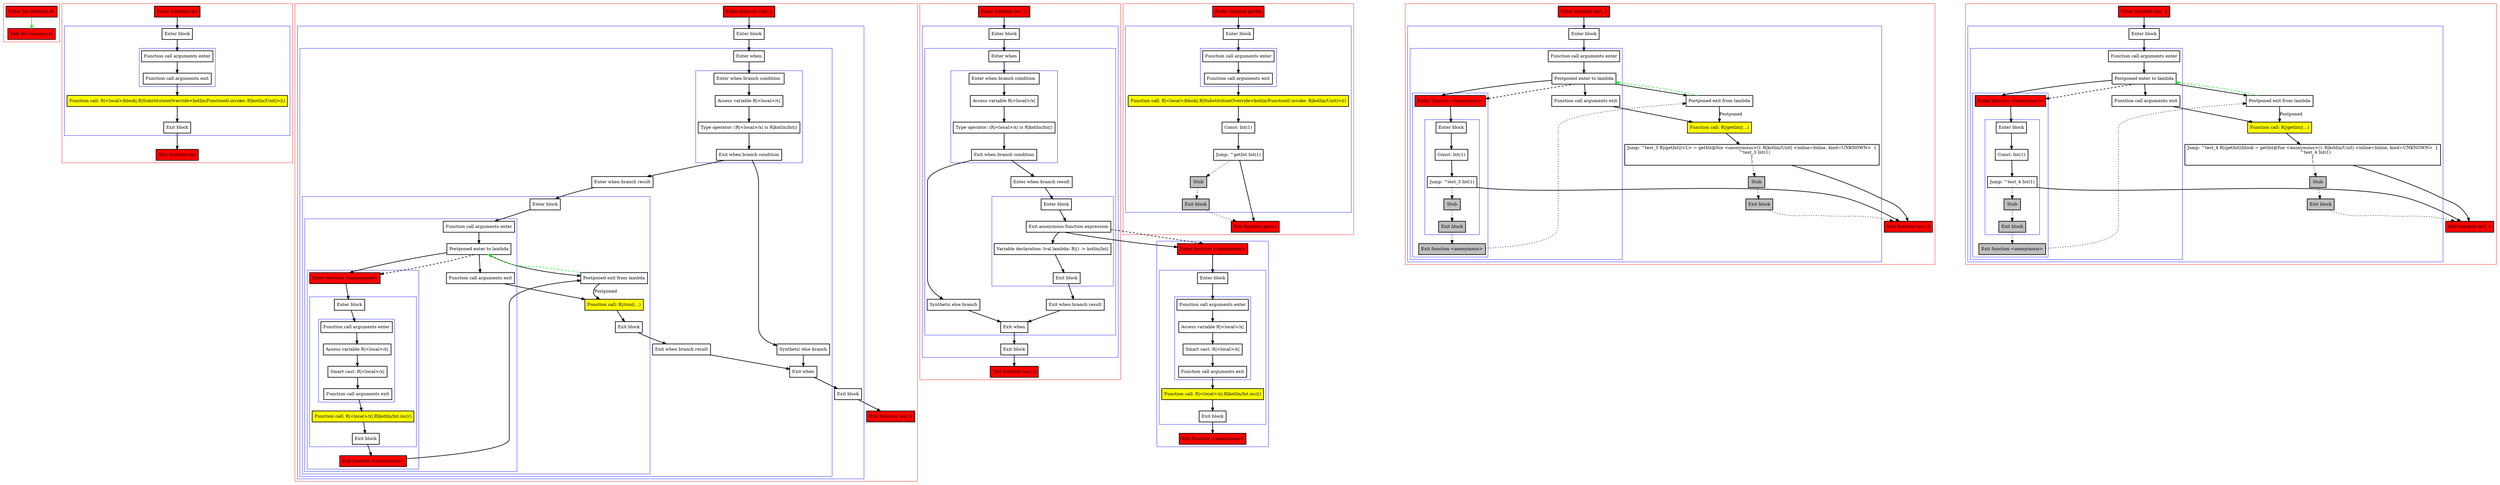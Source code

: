 digraph lambdas_kt {
    graph [nodesep=3]
    node [shape=box penwidth=2]
    edge [penwidth=2]

    subgraph cluster_0 {
        color=red
        0 [label="Enter file lambdas.kt" style="filled" fillcolor=red];
        1 [label="Exit file lambdas.kt" style="filled" fillcolor=red];
    }
    0 -> {1} [color=green];

    subgraph cluster_1 {
        color=red
        2 [label="Enter function run" style="filled" fillcolor=red];
        subgraph cluster_2 {
            color=blue
            3 [label="Enter block"];
            subgraph cluster_3 {
                color=blue
                4 [label="Function call arguments enter"];
                5 [label="Function call arguments exit"];
            }
            6 [label="Function call: R|<local>/block|.R|SubstitutionOverride<kotlin/Function0.invoke: R|kotlin/Unit|>|()" style="filled" fillcolor=yellow];
            7 [label="Exit block"];
        }
        8 [label="Exit function run" style="filled" fillcolor=red];
    }
    2 -> {3};
    3 -> {4};
    4 -> {5};
    5 -> {6};
    6 -> {7};
    7 -> {8};

    subgraph cluster_4 {
        color=red
        9 [label="Enter function test_1" style="filled" fillcolor=red];
        subgraph cluster_5 {
            color=blue
            10 [label="Enter block"];
            subgraph cluster_6 {
                color=blue
                11 [label="Enter when"];
                subgraph cluster_7 {
                    color=blue
                    12 [label="Enter when branch condition "];
                    13 [label="Access variable R|<local>/x|"];
                    14 [label="Type operator: (R|<local>/x| is R|kotlin/Int|)"];
                    15 [label="Exit when branch condition"];
                }
                16 [label="Synthetic else branch"];
                17 [label="Enter when branch result"];
                subgraph cluster_8 {
                    color=blue
                    18 [label="Enter block"];
                    subgraph cluster_9 {
                        color=blue
                        19 [label="Function call arguments enter"];
                        20 [label="Postponed enter to lambda"];
                        subgraph cluster_10 {
                            color=blue
                            21 [label="Enter function <anonymous>" style="filled" fillcolor=red];
                            subgraph cluster_11 {
                                color=blue
                                22 [label="Enter block"];
                                subgraph cluster_12 {
                                    color=blue
                                    23 [label="Function call arguments enter"];
                                    24 [label="Access variable R|<local>/x|"];
                                    25 [label="Smart cast: R|<local>/x|"];
                                    26 [label="Function call arguments exit"];
                                }
                                27 [label="Function call: R|<local>/x|.R|kotlin/Int.inc|()" style="filled" fillcolor=yellow];
                                28 [label="Exit block"];
                            }
                            29 [label="Exit function <anonymous>" style="filled" fillcolor=red];
                        }
                        30 [label="Function call arguments exit"];
                    }
                    31 [label="Postponed exit from lambda"];
                    32 [label="Function call: R|/run|(...)" style="filled" fillcolor=yellow];
                    33 [label="Exit block"];
                }
                34 [label="Exit when branch result"];
                35 [label="Exit when"];
            }
            36 [label="Exit block"];
        }
        37 [label="Exit function test_1" style="filled" fillcolor=red];
    }
    9 -> {10};
    10 -> {11};
    11 -> {12};
    12 -> {13};
    13 -> {14};
    14 -> {15};
    15 -> {16 17};
    16 -> {35};
    17 -> {18};
    18 -> {19};
    19 -> {20};
    20 -> {21 30 31};
    20 -> {21} [style=dashed];
    21 -> {22};
    22 -> {23};
    23 -> {24};
    24 -> {25};
    25 -> {26};
    26 -> {27};
    27 -> {28};
    28 -> {29};
    29 -> {31};
    30 -> {32};
    31 -> {20} [color=green style=dashed];
    31 -> {32} [label="Postponed"];
    32 -> {33};
    33 -> {34};
    34 -> {35};
    35 -> {36};
    36 -> {37};

    subgraph cluster_13 {
        color=red
        38 [label="Enter function test_2" style="filled" fillcolor=red];
        subgraph cluster_14 {
            color=blue
            39 [label="Enter block"];
            subgraph cluster_15 {
                color=blue
                40 [label="Enter when"];
                subgraph cluster_16 {
                    color=blue
                    41 [label="Enter when branch condition "];
                    42 [label="Access variable R|<local>/x|"];
                    43 [label="Type operator: (R|<local>/x| is R|kotlin/Int|)"];
                    44 [label="Exit when branch condition"];
                }
                45 [label="Synthetic else branch"];
                46 [label="Enter when branch result"];
                subgraph cluster_17 {
                    color=blue
                    47 [label="Enter block"];
                    48 [label="Exit anonymous function expression"];
                    49 [label="Variable declaration: lval lambda: R|() -> kotlin/Int|"];
                    50 [label="Exit block"];
                }
                51 [label="Exit when branch result"];
                52 [label="Exit when"];
            }
            53 [label="Exit block"];
        }
        54 [label="Exit function test_2" style="filled" fillcolor=red];
    }
    subgraph cluster_18 {
        color=blue
        55 [label="Enter function <anonymous>" style="filled" fillcolor=red];
        subgraph cluster_19 {
            color=blue
            56 [label="Enter block"];
            subgraph cluster_20 {
                color=blue
                57 [label="Function call arguments enter"];
                58 [label="Access variable R|<local>/x|"];
                59 [label="Smart cast: R|<local>/x|"];
                60 [label="Function call arguments exit"];
            }
            61 [label="Function call: R|<local>/x|.R|kotlin/Int.inc|()" style="filled" fillcolor=yellow];
            62 [label="Exit block"];
        }
        63 [label="Exit function <anonymous>" style="filled" fillcolor=red];
    }
    38 -> {39};
    39 -> {40};
    40 -> {41};
    41 -> {42};
    42 -> {43};
    43 -> {44};
    44 -> {45 46};
    45 -> {52};
    46 -> {47};
    47 -> {48};
    48 -> {49 55};
    48 -> {55} [style=dashed];
    49 -> {50};
    50 -> {51};
    51 -> {52};
    52 -> {53};
    53 -> {54};
    55 -> {56};
    56 -> {57};
    57 -> {58};
    58 -> {59};
    59 -> {60};
    60 -> {61};
    61 -> {62};
    62 -> {63};

    subgraph cluster_21 {
        color=red
        64 [label="Enter function getInt" style="filled" fillcolor=red];
        subgraph cluster_22 {
            color=blue
            65 [label="Enter block"];
            subgraph cluster_23 {
                color=blue
                66 [label="Function call arguments enter"];
                67 [label="Function call arguments exit"];
            }
            68 [label="Function call: R|<local>/block|.R|SubstitutionOverride<kotlin/Function0.invoke: R|kotlin/Unit|>|()" style="filled" fillcolor=yellow];
            69 [label="Const: Int(1)"];
            70 [label="Jump: ^getInt Int(1)"];
            71 [label="Stub" style="filled" fillcolor=gray];
            72 [label="Exit block" style="filled" fillcolor=gray];
        }
        73 [label="Exit function getInt" style="filled" fillcolor=red];
    }
    64 -> {65};
    65 -> {66};
    66 -> {67};
    67 -> {68};
    68 -> {69};
    69 -> {70};
    70 -> {73};
    70 -> {71} [style=dotted];
    71 -> {72} [style=dotted];
    72 -> {73} [style=dotted];

    subgraph cluster_24 {
        color=red
        74 [label="Enter function test_3" style="filled" fillcolor=red];
        subgraph cluster_25 {
            color=blue
            75 [label="Enter block"];
            subgraph cluster_26 {
                color=blue
                76 [label="Function call arguments enter"];
                77 [label="Postponed enter to lambda"];
                subgraph cluster_27 {
                    color=blue
                    78 [label="Enter function <anonymous>" style="filled" fillcolor=red];
                    subgraph cluster_28 {
                        color=blue
                        79 [label="Enter block"];
                        80 [label="Const: Int(1)"];
                        81 [label="Jump: ^test_3 Int(1)"];
                        82 [label="Stub" style="filled" fillcolor=gray];
                        83 [label="Exit block" style="filled" fillcolor=gray];
                    }
                    84 [label="Exit function <anonymous>" style="filled" fillcolor=gray];
                }
                85 [label="Function call arguments exit"];
            }
            86 [label="Postponed exit from lambda"];
            87 [label="Function call: R|/getInt|(...)" style="filled" fillcolor=yellow];
            88 [label="Jump: ^test_3 R|/getInt|(<L> = getInt@fun <anonymous>(): R|kotlin/Unit| <inline=Inline, kind=UNKNOWN>  {
    ^test_3 Int(1)
}
)"];
            89 [label="Stub" style="filled" fillcolor=gray];
            90 [label="Exit block" style="filled" fillcolor=gray];
        }
        91 [label="Exit function test_3" style="filled" fillcolor=red];
    }
    74 -> {75};
    75 -> {76};
    76 -> {77};
    77 -> {78 85 86};
    77 -> {78} [style=dashed];
    78 -> {79};
    79 -> {80};
    80 -> {81};
    81 -> {91};
    81 -> {82} [style=dotted];
    82 -> {83} [style=dotted];
    83 -> {84} [style=dotted];
    84 -> {86} [style=dotted];
    85 -> {87};
    86 -> {77} [color=green style=dashed];
    86 -> {87} [label="Postponed"];
    87 -> {88};
    88 -> {91};
    88 -> {89} [style=dotted];
    89 -> {90} [style=dotted];
    90 -> {91} [style=dotted];

    subgraph cluster_29 {
        color=red
        92 [label="Enter function test_4" style="filled" fillcolor=red];
        subgraph cluster_30 {
            color=blue
            93 [label="Enter block"];
            subgraph cluster_31 {
                color=blue
                94 [label="Function call arguments enter"];
                95 [label="Postponed enter to lambda"];
                subgraph cluster_32 {
                    color=blue
                    96 [label="Enter function <anonymous>" style="filled" fillcolor=red];
                    subgraph cluster_33 {
                        color=blue
                        97 [label="Enter block"];
                        98 [label="Const: Int(1)"];
                        99 [label="Jump: ^test_4 Int(1)"];
                        100 [label="Stub" style="filled" fillcolor=gray];
                        101 [label="Exit block" style="filled" fillcolor=gray];
                    }
                    102 [label="Exit function <anonymous>" style="filled" fillcolor=gray];
                }
                103 [label="Function call arguments exit"];
            }
            104 [label="Postponed exit from lambda"];
            105 [label="Function call: R|/getInt|(...)" style="filled" fillcolor=yellow];
            106 [label="Jump: ^test_4 R|/getInt|(block = getInt@fun <anonymous>(): R|kotlin/Unit| <inline=Inline, kind=UNKNOWN>  {
    ^test_4 Int(1)
}
)"];
            107 [label="Stub" style="filled" fillcolor=gray];
            108 [label="Exit block" style="filled" fillcolor=gray];
        }
        109 [label="Exit function test_4" style="filled" fillcolor=red];
    }
    92 -> {93};
    93 -> {94};
    94 -> {95};
    95 -> {96 103 104};
    95 -> {96} [style=dashed];
    96 -> {97};
    97 -> {98};
    98 -> {99};
    99 -> {109};
    99 -> {100} [style=dotted];
    100 -> {101} [style=dotted];
    101 -> {102} [style=dotted];
    102 -> {104} [style=dotted];
    103 -> {105};
    104 -> {95} [color=green style=dashed];
    104 -> {105} [label="Postponed"];
    105 -> {106};
    106 -> {109};
    106 -> {107} [style=dotted];
    107 -> {108} [style=dotted];
    108 -> {109} [style=dotted];

}
